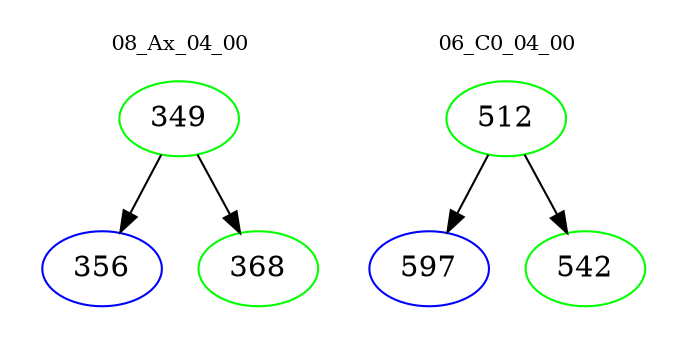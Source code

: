 digraph{
subgraph cluster_0 {
color = white
label = "08_Ax_04_00";
fontsize=10;
T0_349 [label="349", color="green"]
T0_349 -> T0_356 [color="black"]
T0_356 [label="356", color="blue"]
T0_349 -> T0_368 [color="black"]
T0_368 [label="368", color="green"]
}
subgraph cluster_1 {
color = white
label = "06_C0_04_00";
fontsize=10;
T1_512 [label="512", color="green"]
T1_512 -> T1_597 [color="black"]
T1_597 [label="597", color="blue"]
T1_512 -> T1_542 [color="black"]
T1_542 [label="542", color="green"]
}
}
